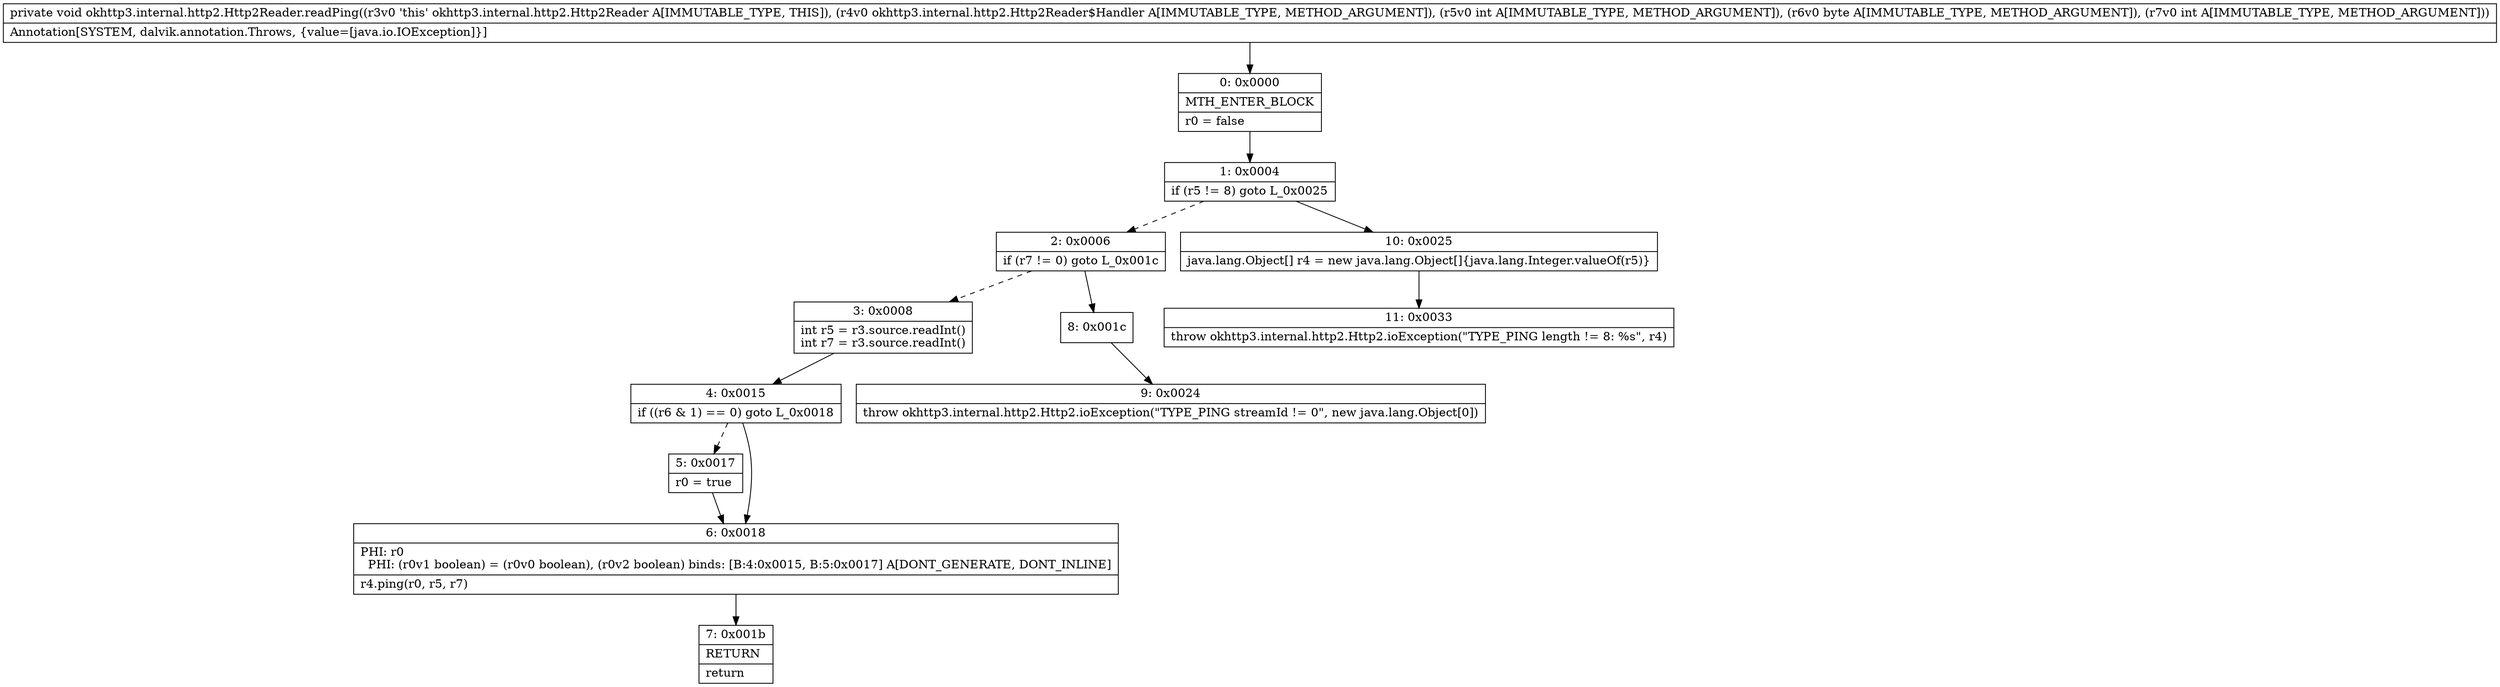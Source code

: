 digraph "CFG forokhttp3.internal.http2.Http2Reader.readPing(Lokhttp3\/internal\/http2\/Http2Reader$Handler;IBI)V" {
Node_0 [shape=record,label="{0\:\ 0x0000|MTH_ENTER_BLOCK\l|r0 = false\l}"];
Node_1 [shape=record,label="{1\:\ 0x0004|if (r5 != 8) goto L_0x0025\l}"];
Node_2 [shape=record,label="{2\:\ 0x0006|if (r7 != 0) goto L_0x001c\l}"];
Node_3 [shape=record,label="{3\:\ 0x0008|int r5 = r3.source.readInt()\lint r7 = r3.source.readInt()\l}"];
Node_4 [shape=record,label="{4\:\ 0x0015|if ((r6 & 1) == 0) goto L_0x0018\l}"];
Node_5 [shape=record,label="{5\:\ 0x0017|r0 = true\l}"];
Node_6 [shape=record,label="{6\:\ 0x0018|PHI: r0 \l  PHI: (r0v1 boolean) = (r0v0 boolean), (r0v2 boolean) binds: [B:4:0x0015, B:5:0x0017] A[DONT_GENERATE, DONT_INLINE]\l|r4.ping(r0, r5, r7)\l}"];
Node_7 [shape=record,label="{7\:\ 0x001b|RETURN\l|return\l}"];
Node_8 [shape=record,label="{8\:\ 0x001c}"];
Node_9 [shape=record,label="{9\:\ 0x0024|throw okhttp3.internal.http2.Http2.ioException(\"TYPE_PING streamId != 0\", new java.lang.Object[0])\l}"];
Node_10 [shape=record,label="{10\:\ 0x0025|java.lang.Object[] r4 = new java.lang.Object[]\{java.lang.Integer.valueOf(r5)\}\l}"];
Node_11 [shape=record,label="{11\:\ 0x0033|throw okhttp3.internal.http2.Http2.ioException(\"TYPE_PING length != 8: %s\", r4)\l}"];
MethodNode[shape=record,label="{private void okhttp3.internal.http2.Http2Reader.readPing((r3v0 'this' okhttp3.internal.http2.Http2Reader A[IMMUTABLE_TYPE, THIS]), (r4v0 okhttp3.internal.http2.Http2Reader$Handler A[IMMUTABLE_TYPE, METHOD_ARGUMENT]), (r5v0 int A[IMMUTABLE_TYPE, METHOD_ARGUMENT]), (r6v0 byte A[IMMUTABLE_TYPE, METHOD_ARGUMENT]), (r7v0 int A[IMMUTABLE_TYPE, METHOD_ARGUMENT]))  | Annotation[SYSTEM, dalvik.annotation.Throws, \{value=[java.io.IOException]\}]\l}"];
MethodNode -> Node_0;
Node_0 -> Node_1;
Node_1 -> Node_2[style=dashed];
Node_1 -> Node_10;
Node_2 -> Node_3[style=dashed];
Node_2 -> Node_8;
Node_3 -> Node_4;
Node_4 -> Node_5[style=dashed];
Node_4 -> Node_6;
Node_5 -> Node_6;
Node_6 -> Node_7;
Node_8 -> Node_9;
Node_10 -> Node_11;
}

